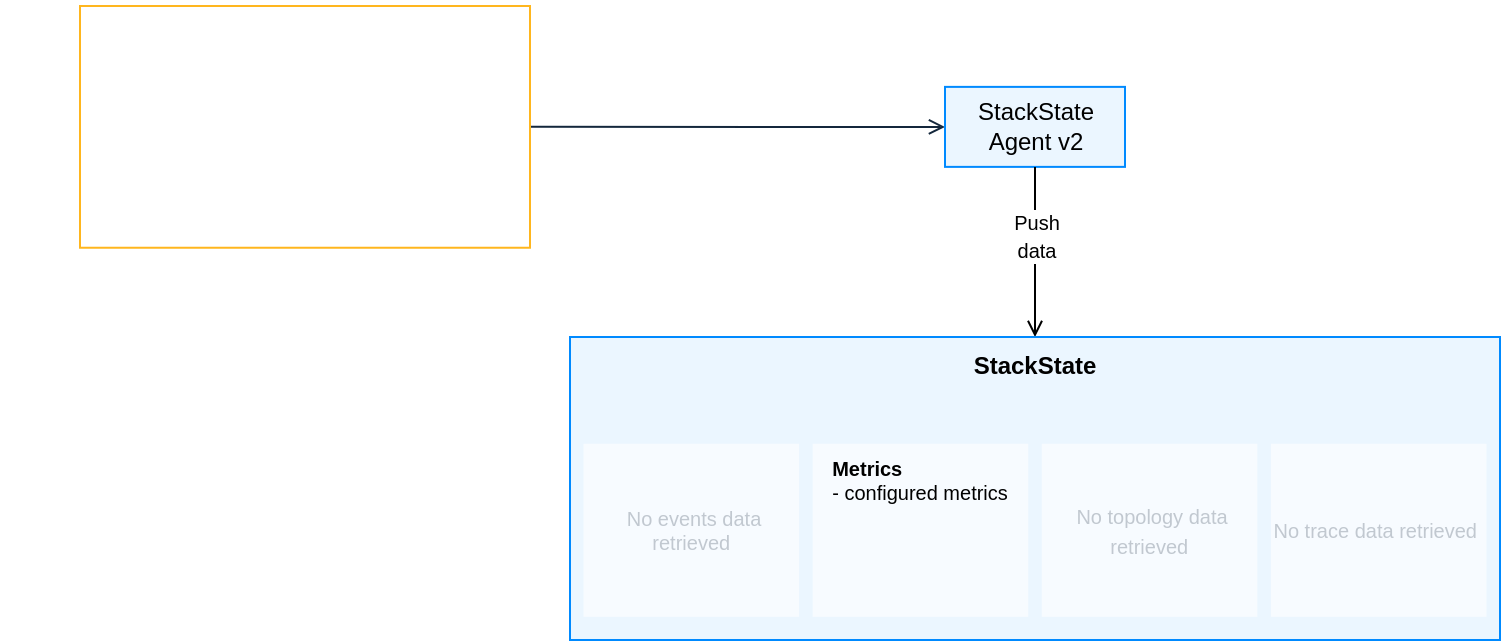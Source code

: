 <mxfile version="16.3.0" type="device"><diagram id="aG85C2SP72KjwLObzrI8" name="Page-1"><mxGraphModel dx="2467" dy="841" grid="1" gridSize="10" guides="1" tooltips="1" connect="1" arrows="1" fold="1" page="1" pageScale="1" pageWidth="1169" pageHeight="827" math="0" shadow="0"><root><mxCell id="0"/><mxCell id="1" parent="0"/><mxCell id="NumrLUZ_5ZjBdyxwcPVm-82" value="" style="shape=ext;double=1;rounded=0;whiteSpace=wrap;html=1;strokeWidth=1;fillColor=#FFFFFF;strokeColor=none;" parent="1" vertex="1"><mxGeometry x="-20" y="10.25" width="700" height="309.75" as="geometry"/></mxCell><mxCell id="NumrLUZ_5ZjBdyxwcPVm-101" style="edgeStyle=none;rounded=0;orthogonalLoop=1;jettySize=auto;html=1;exitX=1;exitY=0.5;exitDx=0;exitDy=0;startArrow=none;startFill=0;endArrow=open;endFill=0;strokeColor=#14273C;" parent="1" source="fGgA0FTU3uORuFLqSBN4-2" target="NumrLUZ_5ZjBdyxwcPVm-86" edge="1"><mxGeometry x="30" y="77.0" as="geometry"/></mxCell><mxCell id="NumrLUZ_5ZjBdyxwcPVm-86" value="&lt;span style=&quot;font-style: normal&quot;&gt;StackState&lt;br&gt;Agent v2&lt;/span&gt;" style="rounded=0;whiteSpace=wrap;html=1;strokeWidth=1;strokeColor=#008AFF;fontStyle=2;fillColor=#CCE8FF;fillOpacity=40;" parent="1" vertex="1"><mxGeometry x="452.5" y="53.44" width="90" height="40" as="geometry"/></mxCell><mxCell id="NumrLUZ_5ZjBdyxwcPVm-94" value="&lt;meta charset=&quot;utf-8&quot;&gt;&lt;span style=&quot;color: rgb(0, 0, 0); font-family: helvetica; font-size: 10px; font-style: normal; font-weight: 400; letter-spacing: normal; text-align: center; text-indent: 0px; text-transform: none; word-spacing: 0px; background-color: rgb(255, 255, 255); display: inline; float: none;&quot;&gt;Push&lt;/span&gt;&lt;br style=&quot;color: rgb(0, 0, 0); font-family: helvetica; font-size: 10px; font-style: normal; font-weight: 400; letter-spacing: normal; text-align: center; text-indent: 0px; text-transform: none; word-spacing: 0px; background-color: rgb(255, 255, 255);&quot;&gt;&lt;span style=&quot;color: rgb(0, 0, 0); font-family: helvetica; font-size: 10px; font-style: normal; font-weight: 400; letter-spacing: normal; text-align: center; text-indent: 0px; text-transform: none; word-spacing: 0px; background-color: rgb(255, 255, 255); display: inline; float: none;&quot;&gt;data&lt;/span&gt;" style="edgeStyle=orthogonalEdgeStyle;rounded=0;orthogonalLoop=1;jettySize=auto;html=1;fontStyle=2;endArrow=open;endFill=0;entryX=0.5;entryY=0;entryDx=0;entryDy=0;exitX=0.5;exitY=1;exitDx=0;exitDy=0;" parent="1" source="NumrLUZ_5ZjBdyxwcPVm-86" target="NumrLUZ_5ZjBdyxwcPVm-93" edge="1"><mxGeometry y="60.0" as="geometry"><mxPoint x="395" y="123.0" as="sourcePoint"/><mxPoint x="630.06" y="125.5" as="targetPoint"/><mxPoint y="-8" as="offset"/></mxGeometry></mxCell><mxCell id="NumrLUZ_5ZjBdyxwcPVm-107" value="" style="group;verticalAlign=middle;" parent="1" vertex="1" connectable="0"><mxGeometry x="265" y="178.5" width="465" height="151.5" as="geometry"/></mxCell><mxCell id="NumrLUZ_5ZjBdyxwcPVm-93" value="&lt;span style=&quot;font-style: normal&quot;&gt;&lt;b&gt;StackState&lt;/b&gt;&lt;br&gt;&lt;/span&gt;" style="rounded=0;whiteSpace=wrap;html=1;strokeWidth=1;strokeColor=#008AFF;fontStyle=2;fillColor=#CCE8FF;fillOpacity=40;verticalAlign=top;" parent="NumrLUZ_5ZjBdyxwcPVm-107" vertex="1"><mxGeometry width="465.0" height="151.5" as="geometry"/></mxCell><mxCell id="NumrLUZ_5ZjBdyxwcPVm-95" value="&lt;div style=&quot;text-align: center&quot;&gt;&lt;span style=&quot;color: rgb(193 , 200 , 208) ; font-family: &amp;#34;helvetica&amp;#34; ; font-size: x-small&quot;&gt;No topology data retrieved&amp;nbsp;&lt;/span&gt;&lt;br&gt;&lt;/div&gt;" style="text;whiteSpace=wrap;html=1;fillColor=#ffffff;fillOpacity=60;rounded=0;verticalAlign=middle;" parent="NumrLUZ_5ZjBdyxwcPVm-107" vertex="1"><mxGeometry x="235.87" y="53.386" width="107.826" height="86.571" as="geometry"/></mxCell><mxCell id="NumrLUZ_5ZjBdyxwcPVm-96" value="&lt;div&gt;&lt;/div&gt;&lt;div style=&quot;text-align: left ; font-size: 10px&quot;&gt;&lt;/div&gt;&lt;span style=&quot;font-family: &amp;#34;helvetica&amp;#34; ; font-size: 10px&quot;&gt;&lt;div style=&quot;text-align: left&quot;&gt;&lt;b&gt;Metrics&lt;/b&gt;&lt;/div&gt;&lt;b&gt;&lt;div style=&quot;text-align: left&quot;&gt;&lt;span style=&quot;font-weight: normal&quot;&gt;- configured metrics&lt;/span&gt;&lt;/div&gt;&lt;/b&gt;&lt;/span&gt;" style="text;whiteSpace=wrap;html=1;fillColor=#ffffff;fillOpacity=60;align=center;verticalAlign=top;" parent="NumrLUZ_5ZjBdyxwcPVm-107" vertex="1"><mxGeometry x="121.304" y="53.386" width="107.826" height="86.571" as="geometry"/></mxCell><mxCell id="NumrLUZ_5ZjBdyxwcPVm-97" value="&lt;div style=&quot;font-size: 10px&quot;&gt;&lt;/div&gt;&lt;span style=&quot;color: rgb(193 , 200 , 208) ; font-family: &amp;#34;helvetica&amp;#34; ; font-size: x-small&quot;&gt;&lt;div style=&quot;text-align: center&quot;&gt;&lt;span&gt;No events data retrieved&amp;nbsp;&lt;/span&gt;&lt;/div&gt;&lt;/span&gt;" style="text;whiteSpace=wrap;html=1;fillColor=#ffffff;fillOpacity=60;align=left;verticalAlign=middle;" parent="NumrLUZ_5ZjBdyxwcPVm-107" vertex="1"><mxGeometry x="6.739" y="53.386" width="107.826" height="86.571" as="geometry"/></mxCell><mxCell id="NumrLUZ_5ZjBdyxwcPVm-106" value="&lt;font face=&quot;helvetica&quot; size=&quot;1&quot;&gt;&lt;font color=&quot;#c1c8d0&quot;&gt;No trace data retrieved&amp;nbsp;&lt;/font&gt;&lt;br&gt;&lt;/font&gt;" style="text;whiteSpace=wrap;html=1;fillColor=#ffffff;fillOpacity=60;align=center;verticalAlign=middle;" parent="NumrLUZ_5ZjBdyxwcPVm-107" vertex="1"><mxGeometry x="350.435" y="53.386" width="107.826" height="86.571" as="geometry"/></mxCell><mxCell id="NumrLUZ_5ZjBdyxwcPVm-90" value="" style="group;fontStyle=6" parent="1" vertex="1" connectable="0"><mxGeometry x="50" y="30.75" width="273.44" height="180.13" as="geometry"/></mxCell><mxCell id="fGgA0FTU3uORuFLqSBN4-2" value="" style="whiteSpace=wrap;html=1;rounded=0;strokeWidth=1;strokeColor=#FFB61E;fillColor=none;" parent="NumrLUZ_5ZjBdyxwcPVm-90" vertex="1"><mxGeometry x="-30" y="-17.75" width="225" height="120.87" as="geometry"/></mxCell><mxCell id="2eIBRFIRgkCvpeDRdUxm-1" value="" style="shape=image;verticalLabelPosition=bottom;labelBackgroundColor=default;verticalAlign=top;aspect=fixed;imageAspect=0;image=https://openmetrics.io/images/logo/logo-with-text.png;" vertex="1" parent="NumrLUZ_5ZjBdyxwcPVm-90"><mxGeometry x="19.84" y="7.62" width="125.32" height="70.13" as="geometry"/></mxCell></root></mxGraphModel></diagram></mxfile>
